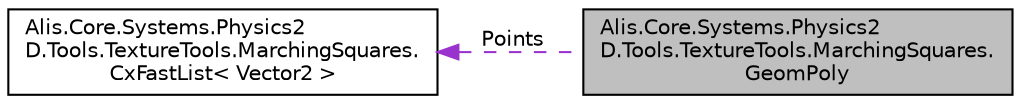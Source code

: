 digraph "Alis.Core.Systems.Physics2D.Tools.TextureTools.MarchingSquares.GeomPoly"
{
 // LATEX_PDF_SIZE
  edge [fontname="Helvetica",fontsize="10",labelfontname="Helvetica",labelfontsize="10"];
  node [fontname="Helvetica",fontsize="10",shape=record];
  rankdir="LR";
  Node1 [label="Alis.Core.Systems.Physics2\lD.Tools.TextureTools.MarchingSquares.\lGeomPoly",height=0.2,width=0.4,color="black", fillcolor="grey75", style="filled", fontcolor="black",tooltip="The geom poly class"];
  Node2 -> Node1 [dir="back",color="darkorchid3",fontsize="10",style="dashed",label=" Points" ,fontname="Helvetica"];
  Node2 [label="Alis.Core.Systems.Physics2\lD.Tools.TextureTools.MarchingSquares.\lCxFastList\< Vector2 \>",height=0.2,width=0.4,color="black", fillcolor="white", style="filled",URL="$class_alis_1_1_core_1_1_systems_1_1_physics2_d_1_1_tools_1_1_texture_tools_1_1_marching_squares_1_1_cx_fast_list.html",tooltip=" "];
}
